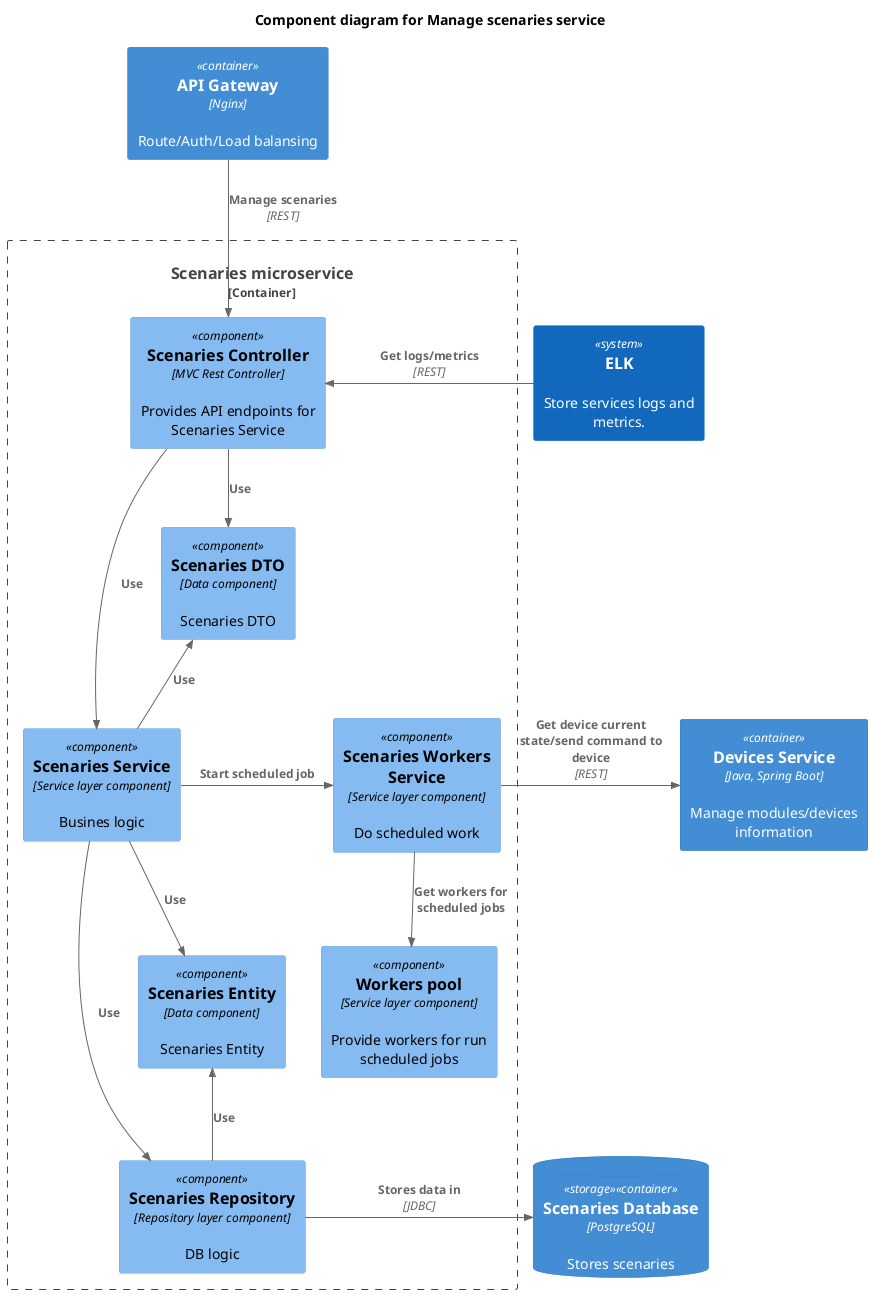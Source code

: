 ﻿@startuml

!include <C4/C4_Component>

title Component diagram for Manage scenaries service

Container(api_gateway, "API Gateway", "Nginx", "Route/Auth/Load balansing")

Container_Boundary(scenaries, "Scenaries microservice") {
    Component(scenaries_controller, "Scenaries Controller", "MVC Rest Controller", "Provides API endpoints for Scenaries Service")
    Component(scenaries_service, "Scenaries Service", "Service layer component", "Busines logic")
    Component(scenaries_worker, "Scenaries Workers Service", "Service layer component", "Do scheduled work")
    Component(workers_pool, "Workers pool", "Service layer component", "Provide workers for run scheduled jobs")
    Component(scenaries_dto, "Scenaries DTO", "Data component", "Scenaries DTO")
    Component(scenaries_entity, "Scenaries Entity", "Data component", "Scenaries Entity")
    Component(scenaries_repository, "Scenaries Repository", "Repository layer component", "DB logic")
    Rel(scenaries_controller, scenaries_service, "Use")
    Rel_R(scenaries_service, scenaries_worker, "Start scheduled job")
    Rel_D(scenaries_worker, workers_pool, "Get workers for scheduled jobs")
    Rel(scenaries_service, scenaries_repository, "Use")
    Rel(scenaries_controller, scenaries_dto, "Use")
    Rel_U(scenaries_service, scenaries_dto, "Use")
    Rel(scenaries_service, scenaries_entity, "Use")
    Rel_U(scenaries_repository, scenaries_entity, "Use")
}

ContainerDb(scenaries_db, "Scenaries Database", "PostgreSQL", "Stores scenaries", $tags = "storage")
Container(devices, "Devices Service", "Java, Spring Boot", "Manage modules/devices information")
System(logging_monitoring, "ELK", "Store services logs and metrics.")

Rel_R(scenaries_repository, scenaries_db, "Stores data in", "JDBC")
Rel_D(api_gateway, scenaries_controller, "Manage scenaries", "REST")
Rel_R(scenaries_worker, devices, "Get device current state/send command to device", "REST")
Rel_L(logging_monitoring, scenaries_controller, "Get logs/metrics", "REST")

@enduml
